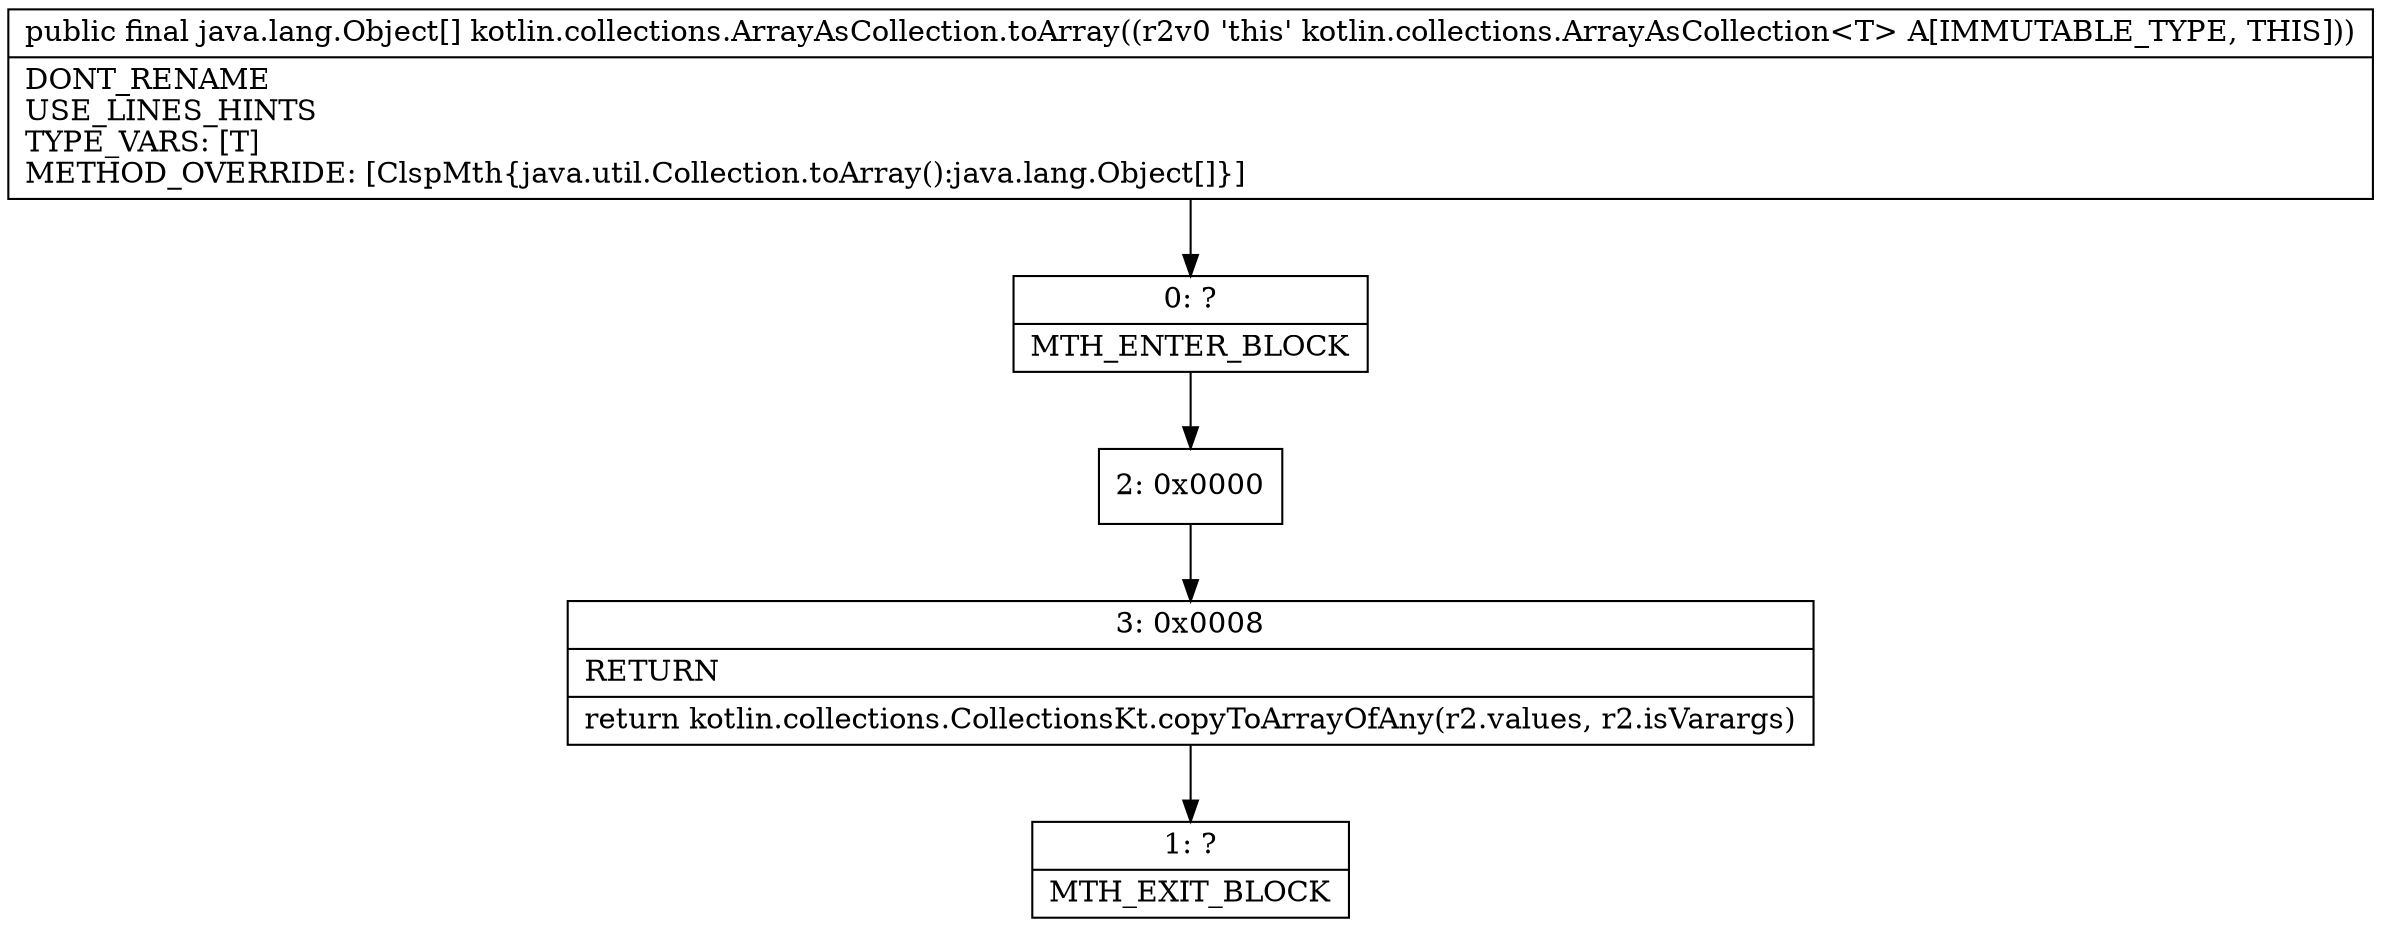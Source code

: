 digraph "CFG forkotlin.collections.ArrayAsCollection.toArray()[Ljava\/lang\/Object;" {
Node_0 [shape=record,label="{0\:\ ?|MTH_ENTER_BLOCK\l}"];
Node_2 [shape=record,label="{2\:\ 0x0000}"];
Node_3 [shape=record,label="{3\:\ 0x0008|RETURN\l|return kotlin.collections.CollectionsKt.copyToArrayOfAny(r2.values, r2.isVarargs)\l}"];
Node_1 [shape=record,label="{1\:\ ?|MTH_EXIT_BLOCK\l}"];
MethodNode[shape=record,label="{public final java.lang.Object[] kotlin.collections.ArrayAsCollection.toArray((r2v0 'this' kotlin.collections.ArrayAsCollection\<T\> A[IMMUTABLE_TYPE, THIS]))  | DONT_RENAME\lUSE_LINES_HINTS\lTYPE_VARS: [T]\lMETHOD_OVERRIDE: [ClspMth\{java.util.Collection.toArray():java.lang.Object[]\}]\l}"];
MethodNode -> Node_0;Node_0 -> Node_2;
Node_2 -> Node_3;
Node_3 -> Node_1;
}

